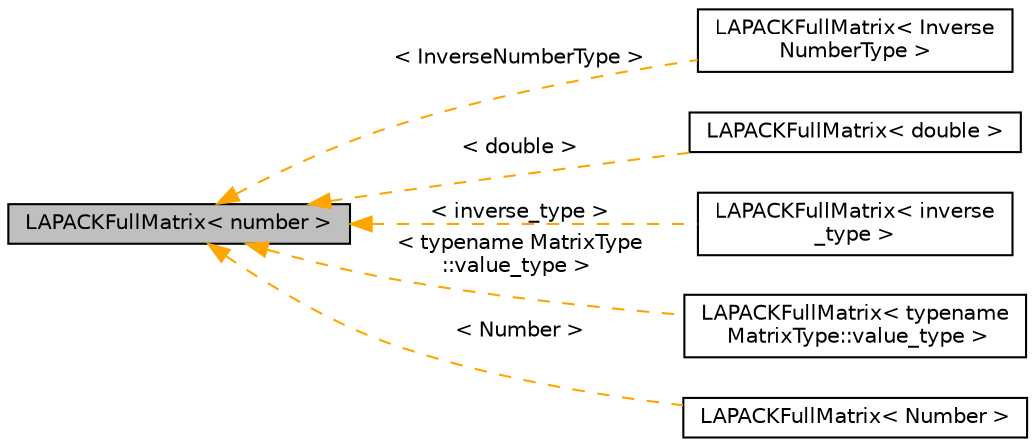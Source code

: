 digraph "LAPACKFullMatrix&lt; number &gt;"
{
 // LATEX_PDF_SIZE
  edge [fontname="Helvetica",fontsize="10",labelfontname="Helvetica",labelfontsize="10"];
  node [fontname="Helvetica",fontsize="10",shape=record];
  rankdir="LR";
  Node1 [label="LAPACKFullMatrix\< number \>",height=0.2,width=0.4,color="black", fillcolor="grey75", style="filled", fontcolor="black",tooltip=" "];
  Node1 -> Node2 [dir="back",color="orange",fontsize="10",style="dashed",label=" \< InverseNumberType \>" ,fontname="Helvetica"];
  Node2 [label="LAPACKFullMatrix\< Inverse\lNumberType \>",height=0.2,width=0.4,color="black", fillcolor="white", style="filled",URL="$classLAPACKFullMatrix.html",tooltip=" "];
  Node1 -> Node3 [dir="back",color="orange",fontsize="10",style="dashed",label=" \< double \>" ,fontname="Helvetica"];
  Node3 [label="LAPACKFullMatrix\< double \>",height=0.2,width=0.4,color="black", fillcolor="white", style="filled",URL="$classLAPACKFullMatrix.html",tooltip=" "];
  Node1 -> Node4 [dir="back",color="orange",fontsize="10",style="dashed",label=" \< inverse_type \>" ,fontname="Helvetica"];
  Node4 [label="LAPACKFullMatrix\< inverse\l_type \>",height=0.2,width=0.4,color="black", fillcolor="white", style="filled",URL="$classLAPACKFullMatrix.html",tooltip=" "];
  Node1 -> Node5 [dir="back",color="orange",fontsize="10",style="dashed",label=" \< typename MatrixType\l::value_type \>" ,fontname="Helvetica"];
  Node5 [label="LAPACKFullMatrix\< typename\l MatrixType::value_type \>",height=0.2,width=0.4,color="black", fillcolor="white", style="filled",URL="$classLAPACKFullMatrix.html",tooltip=" "];
  Node1 -> Node6 [dir="back",color="orange",fontsize="10",style="dashed",label=" \< Number \>" ,fontname="Helvetica"];
  Node6 [label="LAPACKFullMatrix\< Number \>",height=0.2,width=0.4,color="black", fillcolor="white", style="filled",URL="$classLAPACKFullMatrix.html",tooltip=" "];
}
